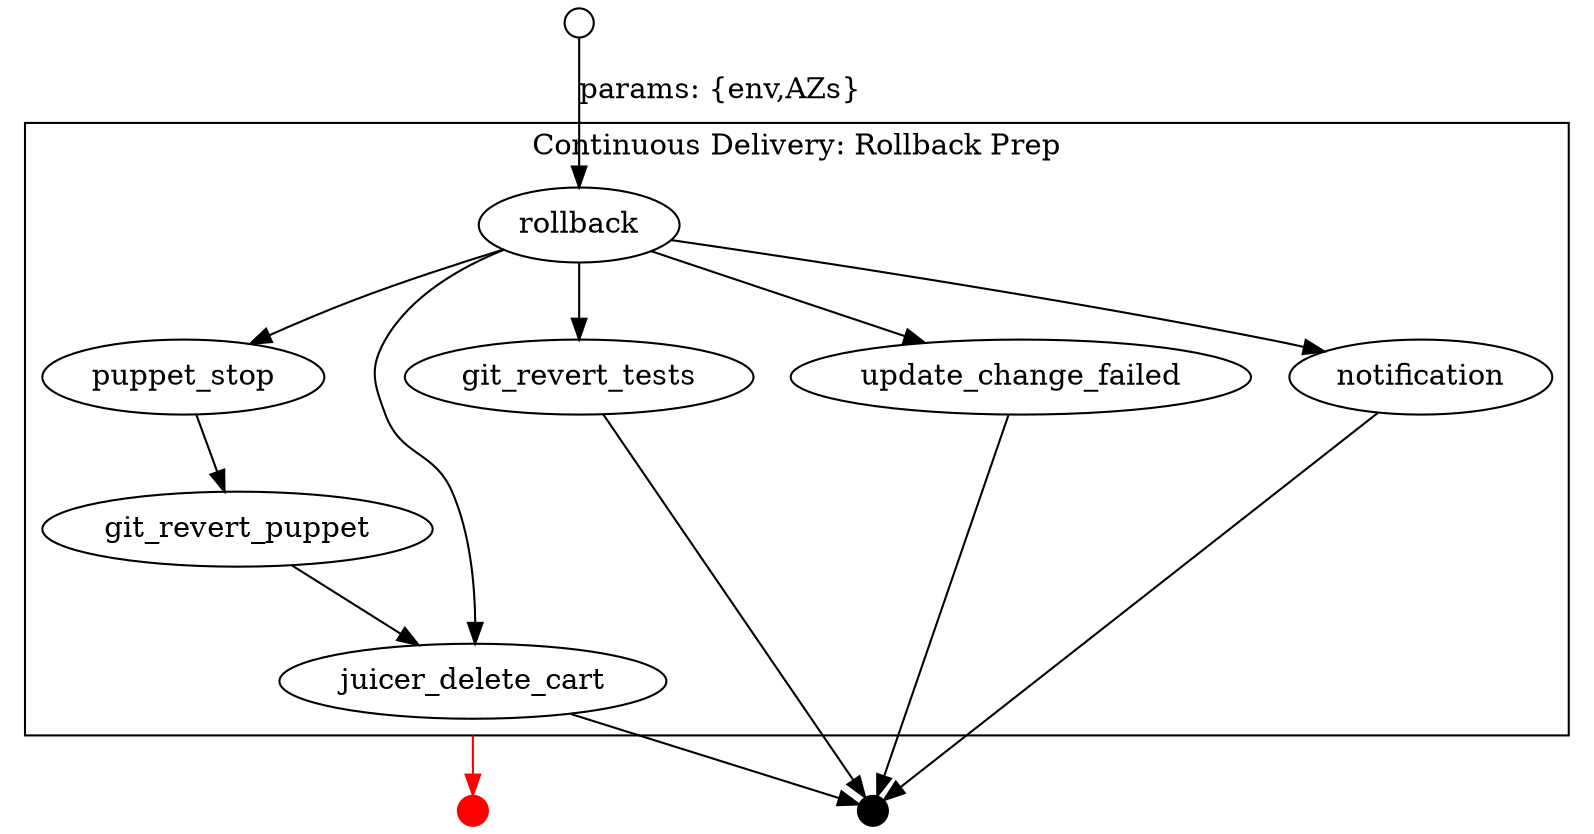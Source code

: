 strict digraph lightblue_cicd {
compound=true;
overlap=false;
splines=true;
//concentrate=true;
//node [shape=circle,width=1];
subgraph cluster_rollback {
    label="Continuous Delivery: Rollback Prep";
    rollback -> puppet_stop -> git_revert_puppet -> juicer_delete_cart;
    rollback -> juicer_delete_cart;
    rollback -> git_revert_tests;
    rollback -> update_change_failed;
    rollback -> notification;
}
start [label="",shape="circle",width=0.2];
success [shape="point",width=0.2];
failure [shape="point",width=0.2,color="red"];
start -> rollback [label="params: {env,AZs}"];
juicer_delete_cart -> success;
notification -> success;
update_change_failed -> success;
git_revert_tests -> success;
juicer_delete_cart -> failure [ltail=cluster_rollback,color="red"];
}
